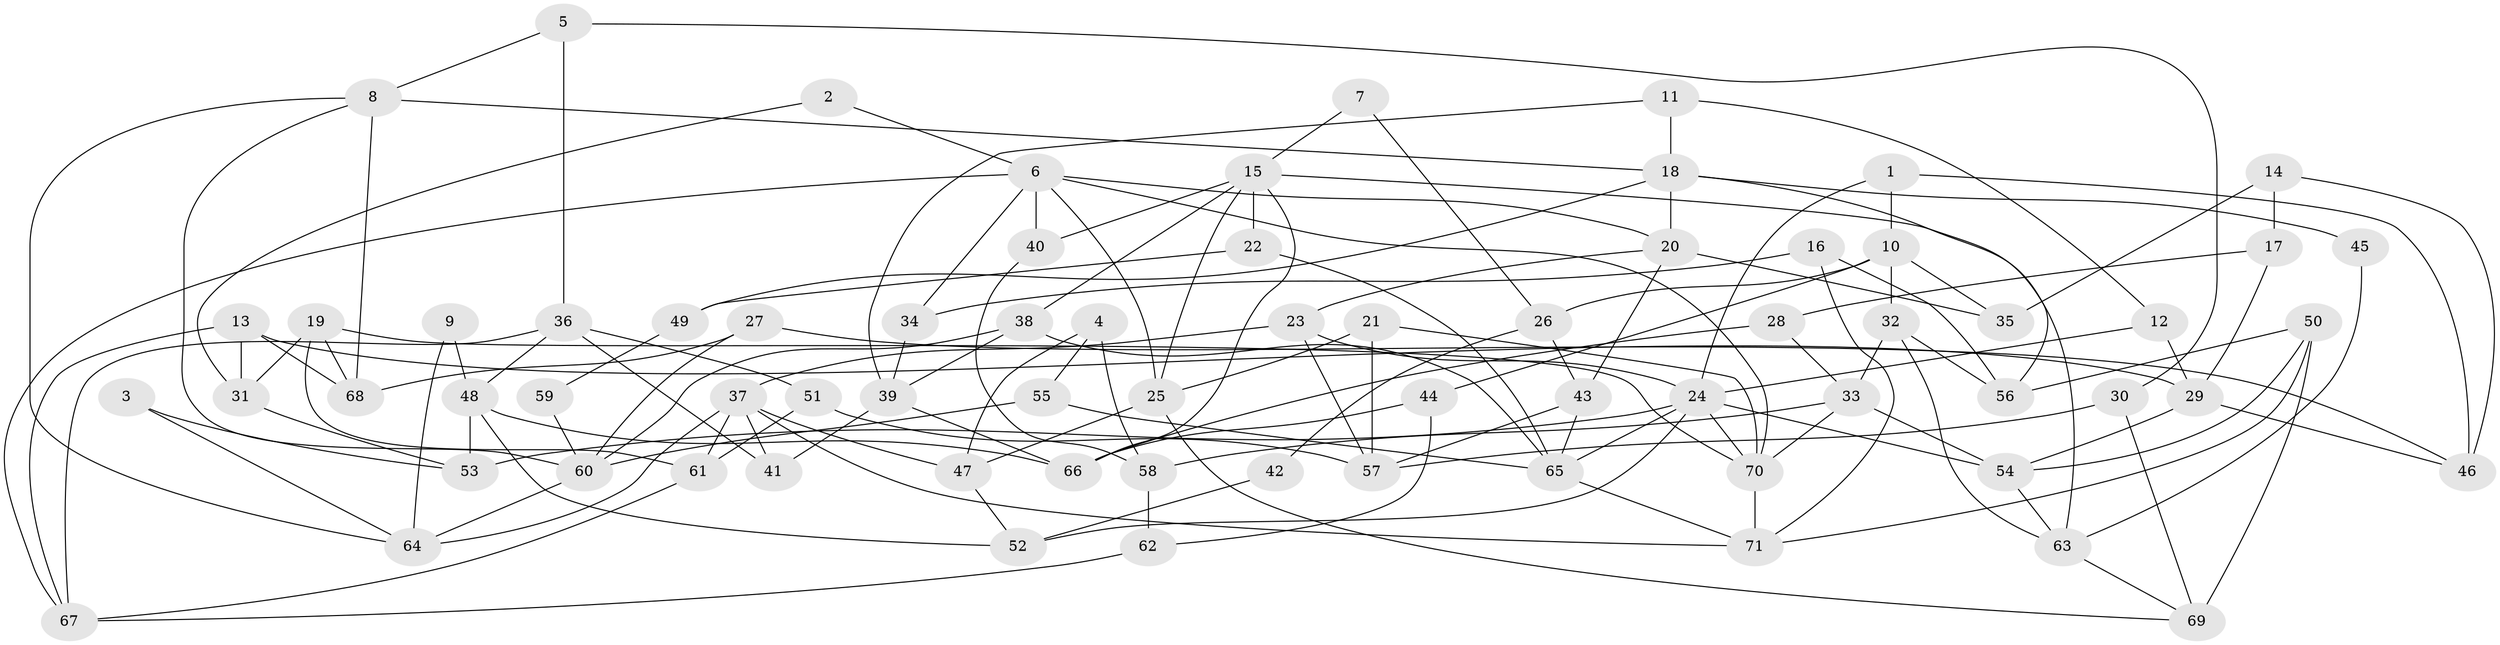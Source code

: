 // coarse degree distribution, {2: 0.12, 6: 0.16, 3: 0.26, 5: 0.06, 8: 0.08, 11: 0.04, 4: 0.28}
// Generated by graph-tools (version 1.1) at 2025/50/03/04/25 22:50:51]
// undirected, 71 vertices, 142 edges
graph export_dot {
  node [color=gray90,style=filled];
  1;
  2;
  3;
  4;
  5;
  6;
  7;
  8;
  9;
  10;
  11;
  12;
  13;
  14;
  15;
  16;
  17;
  18;
  19;
  20;
  21;
  22;
  23;
  24;
  25;
  26;
  27;
  28;
  29;
  30;
  31;
  32;
  33;
  34;
  35;
  36;
  37;
  38;
  39;
  40;
  41;
  42;
  43;
  44;
  45;
  46;
  47;
  48;
  49;
  50;
  51;
  52;
  53;
  54;
  55;
  56;
  57;
  58;
  59;
  60;
  61;
  62;
  63;
  64;
  65;
  66;
  67;
  68;
  69;
  70;
  71;
  1 -- 24;
  1 -- 10;
  1 -- 46;
  2 -- 6;
  2 -- 31;
  3 -- 53;
  3 -- 64;
  4 -- 55;
  4 -- 47;
  4 -- 58;
  5 -- 30;
  5 -- 36;
  5 -- 8;
  6 -- 70;
  6 -- 25;
  6 -- 20;
  6 -- 34;
  6 -- 40;
  6 -- 67;
  7 -- 26;
  7 -- 15;
  8 -- 60;
  8 -- 18;
  8 -- 64;
  8 -- 68;
  9 -- 48;
  9 -- 64;
  10 -- 35;
  10 -- 32;
  10 -- 26;
  10 -- 44;
  11 -- 39;
  11 -- 18;
  11 -- 12;
  12 -- 29;
  12 -- 24;
  13 -- 67;
  13 -- 68;
  13 -- 29;
  13 -- 31;
  14 -- 46;
  14 -- 17;
  14 -- 35;
  15 -- 40;
  15 -- 25;
  15 -- 22;
  15 -- 38;
  15 -- 63;
  15 -- 66;
  16 -- 34;
  16 -- 56;
  16 -- 71;
  17 -- 28;
  17 -- 29;
  18 -- 20;
  18 -- 45;
  18 -- 49;
  18 -- 56;
  19 -- 68;
  19 -- 70;
  19 -- 31;
  19 -- 61;
  20 -- 43;
  20 -- 23;
  20 -- 35;
  21 -- 57;
  21 -- 25;
  21 -- 70;
  22 -- 65;
  22 -- 49;
  23 -- 37;
  23 -- 24;
  23 -- 57;
  24 -- 52;
  24 -- 53;
  24 -- 54;
  24 -- 65;
  24 -- 70;
  25 -- 47;
  25 -- 69;
  26 -- 43;
  26 -- 42;
  27 -- 60;
  27 -- 46;
  27 -- 68;
  28 -- 66;
  28 -- 33;
  29 -- 54;
  29 -- 46;
  30 -- 69;
  30 -- 57;
  31 -- 53;
  32 -- 56;
  32 -- 63;
  32 -- 33;
  33 -- 70;
  33 -- 54;
  33 -- 58;
  34 -- 39;
  36 -- 48;
  36 -- 41;
  36 -- 51;
  36 -- 67;
  37 -- 71;
  37 -- 61;
  37 -- 41;
  37 -- 47;
  37 -- 64;
  38 -- 65;
  38 -- 39;
  38 -- 60;
  39 -- 66;
  39 -- 41;
  40 -- 58;
  42 -- 52;
  43 -- 57;
  43 -- 65;
  44 -- 62;
  44 -- 66;
  45 -- 63;
  47 -- 52;
  48 -- 66;
  48 -- 53;
  48 -- 52;
  49 -- 59;
  50 -- 54;
  50 -- 71;
  50 -- 56;
  50 -- 69;
  51 -- 61;
  51 -- 57;
  54 -- 63;
  55 -- 65;
  55 -- 60;
  58 -- 62;
  59 -- 60;
  60 -- 64;
  61 -- 67;
  62 -- 67;
  63 -- 69;
  65 -- 71;
  70 -- 71;
}
